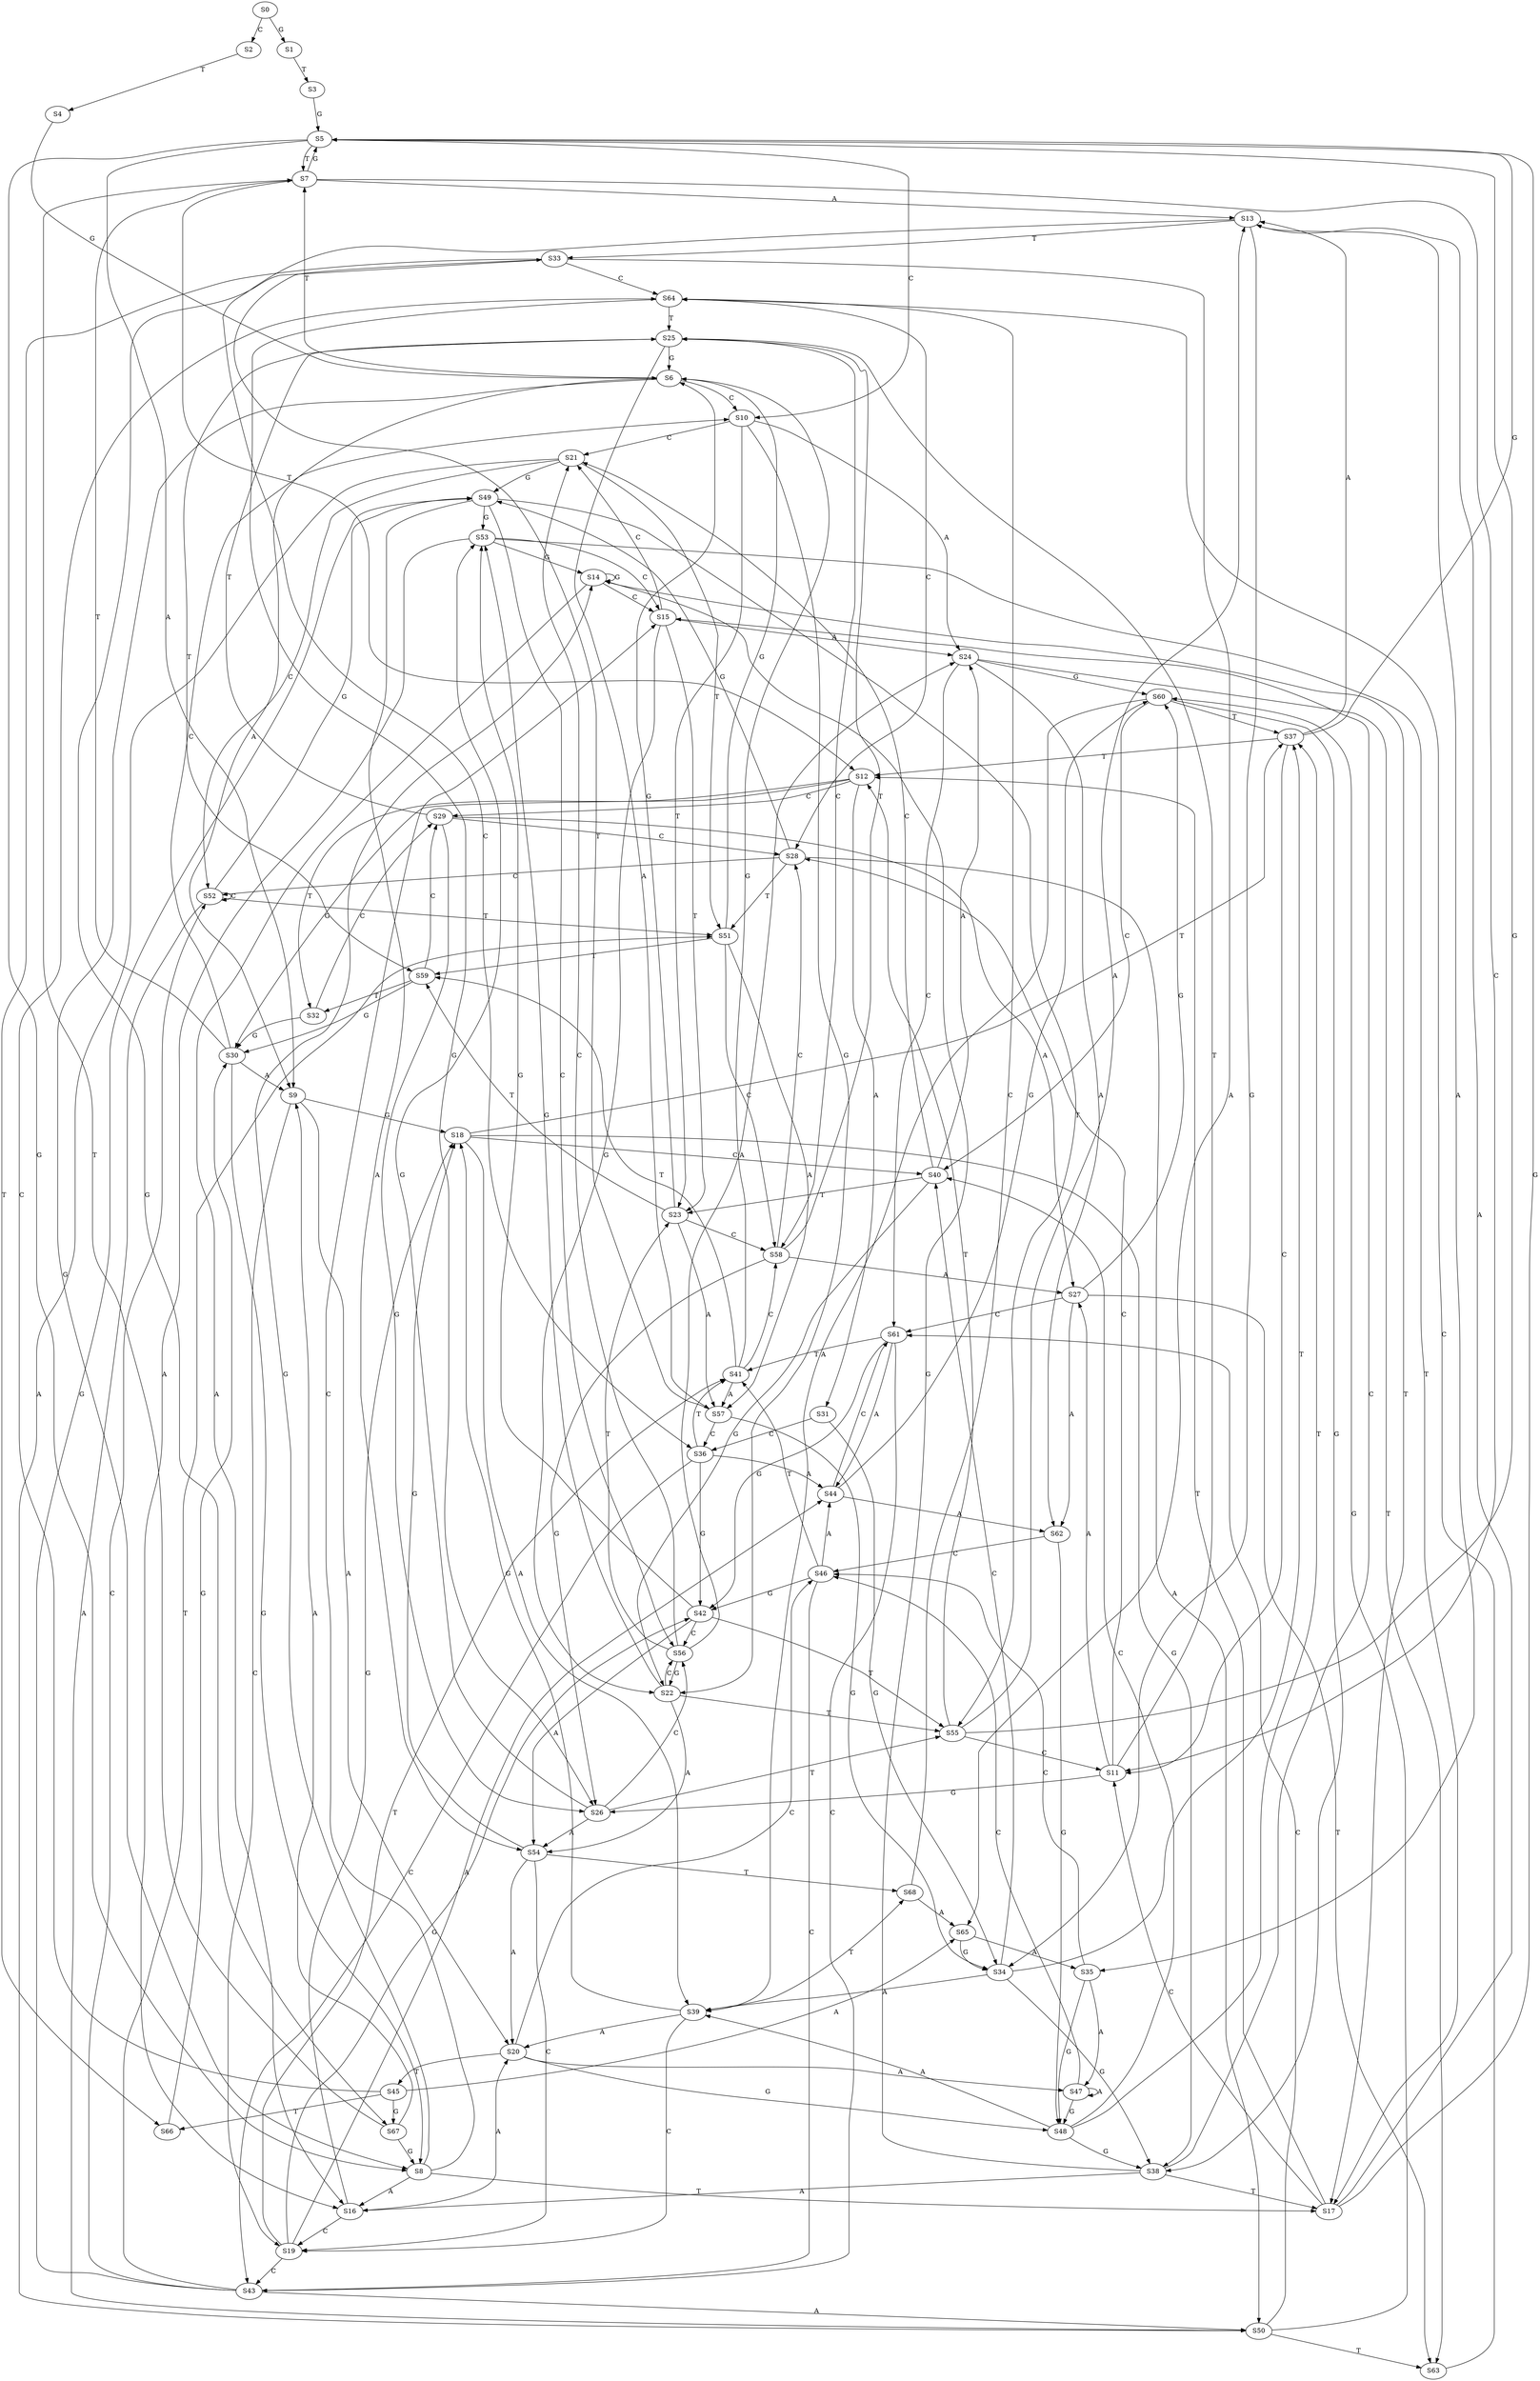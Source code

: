 strict digraph  {
	S0 -> S1 [ label = G ];
	S0 -> S2 [ label = C ];
	S1 -> S3 [ label = T ];
	S2 -> S4 [ label = T ];
	S3 -> S5 [ label = G ];
	S4 -> S6 [ label = G ];
	S5 -> S7 [ label = T ];
	S5 -> S8 [ label = G ];
	S5 -> S9 [ label = A ];
	S5 -> S10 [ label = C ];
	S6 -> S9 [ label = A ];
	S6 -> S10 [ label = C ];
	S6 -> S8 [ label = G ];
	S6 -> S7 [ label = T ];
	S7 -> S11 [ label = C ];
	S7 -> S12 [ label = T ];
	S7 -> S5 [ label = G ];
	S7 -> S13 [ label = A ];
	S8 -> S14 [ label = G ];
	S8 -> S15 [ label = C ];
	S8 -> S16 [ label = A ];
	S8 -> S17 [ label = T ];
	S9 -> S18 [ label = G ];
	S9 -> S19 [ label = C ];
	S9 -> S20 [ label = A ];
	S10 -> S21 [ label = C ];
	S10 -> S22 [ label = G ];
	S10 -> S23 [ label = T ];
	S10 -> S24 [ label = A ];
	S11 -> S25 [ label = T ];
	S11 -> S26 [ label = G ];
	S11 -> S27 [ label = A ];
	S11 -> S28 [ label = C ];
	S12 -> S29 [ label = C ];
	S12 -> S30 [ label = G ];
	S12 -> S31 [ label = A ];
	S12 -> S32 [ label = T ];
	S13 -> S33 [ label = T ];
	S13 -> S34 [ label = G ];
	S13 -> S35 [ label = A ];
	S13 -> S36 [ label = C ];
	S14 -> S17 [ label = T ];
	S14 -> S15 [ label = C ];
	S14 -> S14 [ label = G ];
	S14 -> S16 [ label = A ];
	S15 -> S23 [ label = T ];
	S15 -> S21 [ label = C ];
	S15 -> S24 [ label = A ];
	S15 -> S22 [ label = G ];
	S16 -> S20 [ label = A ];
	S16 -> S18 [ label = G ];
	S16 -> S19 [ label = C ];
	S17 -> S13 [ label = A ];
	S17 -> S11 [ label = C ];
	S17 -> S5 [ label = G ];
	S17 -> S12 [ label = T ];
	S18 -> S37 [ label = T ];
	S18 -> S38 [ label = G ];
	S18 -> S39 [ label = A ];
	S18 -> S40 [ label = C ];
	S19 -> S41 [ label = T ];
	S19 -> S42 [ label = G ];
	S19 -> S43 [ label = C ];
	S19 -> S44 [ label = A ];
	S20 -> S45 [ label = T ];
	S20 -> S46 [ label = C ];
	S20 -> S47 [ label = A ];
	S20 -> S48 [ label = G ];
	S21 -> S49 [ label = G ];
	S21 -> S50 [ label = A ];
	S21 -> S51 [ label = T ];
	S21 -> S52 [ label = C ];
	S22 -> S53 [ label = G ];
	S22 -> S54 [ label = A ];
	S22 -> S55 [ label = T ];
	S22 -> S56 [ label = C ];
	S23 -> S57 [ label = A ];
	S23 -> S58 [ label = C ];
	S23 -> S59 [ label = T ];
	S23 -> S6 [ label = G ];
	S24 -> S60 [ label = G ];
	S24 -> S61 [ label = C ];
	S24 -> S62 [ label = A ];
	S24 -> S63 [ label = T ];
	S25 -> S6 [ label = G ];
	S25 -> S58 [ label = C ];
	S25 -> S57 [ label = A ];
	S25 -> S59 [ label = T ];
	S26 -> S53 [ label = G ];
	S26 -> S55 [ label = T ];
	S26 -> S56 [ label = C ];
	S26 -> S54 [ label = A ];
	S27 -> S63 [ label = T ];
	S27 -> S61 [ label = C ];
	S27 -> S62 [ label = A ];
	S27 -> S60 [ label = G ];
	S28 -> S52 [ label = C ];
	S28 -> S50 [ label = A ];
	S28 -> S51 [ label = T ];
	S28 -> S49 [ label = G ];
	S29 -> S27 [ label = A ];
	S29 -> S28 [ label = C ];
	S29 -> S26 [ label = G ];
	S29 -> S25 [ label = T ];
	S30 -> S8 [ label = G ];
	S30 -> S10 [ label = C ];
	S30 -> S7 [ label = T ];
	S30 -> S9 [ label = A ];
	S31 -> S36 [ label = C ];
	S31 -> S34 [ label = G ];
	S32 -> S30 [ label = G ];
	S32 -> S29 [ label = C ];
	S33 -> S64 [ label = C ];
	S33 -> S65 [ label = A ];
	S33 -> S66 [ label = T ];
	S33 -> S67 [ label = G ];
	S34 -> S37 [ label = T ];
	S34 -> S39 [ label = A ];
	S34 -> S40 [ label = C ];
	S34 -> S38 [ label = G ];
	S35 -> S48 [ label = G ];
	S35 -> S47 [ label = A ];
	S35 -> S46 [ label = C ];
	S36 -> S42 [ label = G ];
	S36 -> S41 [ label = T ];
	S36 -> S43 [ label = C ];
	S36 -> S44 [ label = A ];
	S37 -> S13 [ label = A ];
	S37 -> S11 [ label = C ];
	S37 -> S5 [ label = G ];
	S37 -> S12 [ label = T ];
	S38 -> S16 [ label = A ];
	S38 -> S14 [ label = G ];
	S38 -> S17 [ label = T ];
	S38 -> S15 [ label = C ];
	S39 -> S20 [ label = A ];
	S39 -> S19 [ label = C ];
	S39 -> S68 [ label = T ];
	S39 -> S18 [ label = G ];
	S40 -> S21 [ label = C ];
	S40 -> S24 [ label = A ];
	S40 -> S22 [ label = G ];
	S40 -> S23 [ label = T ];
	S41 -> S57 [ label = A ];
	S41 -> S58 [ label = C ];
	S41 -> S59 [ label = T ];
	S41 -> S6 [ label = G ];
	S42 -> S53 [ label = G ];
	S42 -> S54 [ label = A ];
	S42 -> S55 [ label = T ];
	S42 -> S56 [ label = C ];
	S43 -> S52 [ label = C ];
	S43 -> S50 [ label = A ];
	S43 -> S51 [ label = T ];
	S43 -> S49 [ label = G ];
	S44 -> S60 [ label = G ];
	S44 -> S61 [ label = C ];
	S44 -> S62 [ label = A ];
	S45 -> S65 [ label = A ];
	S45 -> S64 [ label = C ];
	S45 -> S67 [ label = G ];
	S45 -> S66 [ label = T ];
	S46 -> S44 [ label = A ];
	S46 -> S43 [ label = C ];
	S46 -> S42 [ label = G ];
	S46 -> S41 [ label = T ];
	S47 -> S48 [ label = G ];
	S47 -> S46 [ label = C ];
	S47 -> S47 [ label = A ];
	S48 -> S37 [ label = T ];
	S48 -> S39 [ label = A ];
	S48 -> S40 [ label = C ];
	S48 -> S38 [ label = G ];
	S49 -> S54 [ label = A ];
	S49 -> S53 [ label = G ];
	S49 -> S55 [ label = T ];
	S49 -> S56 [ label = C ];
	S50 -> S60 [ label = G ];
	S50 -> S63 [ label = T ];
	S50 -> S61 [ label = C ];
	S51 -> S6 [ label = G ];
	S51 -> S58 [ label = C ];
	S51 -> S59 [ label = T ];
	S51 -> S57 [ label = A ];
	S52 -> S49 [ label = G ];
	S52 -> S52 [ label = C ];
	S52 -> S50 [ label = A ];
	S52 -> S51 [ label = T ];
	S53 -> S16 [ label = A ];
	S53 -> S14 [ label = G ];
	S53 -> S15 [ label = C ];
	S53 -> S17 [ label = T ];
	S54 -> S20 [ label = A ];
	S54 -> S19 [ label = C ];
	S54 -> S18 [ label = G ];
	S54 -> S68 [ label = T ];
	S55 -> S11 [ label = C ];
	S55 -> S13 [ label = A ];
	S55 -> S5 [ label = G ];
	S55 -> S12 [ label = T ];
	S56 -> S22 [ label = G ];
	S56 -> S23 [ label = T ];
	S56 -> S21 [ label = C ];
	S56 -> S24 [ label = A ];
	S57 -> S34 [ label = G ];
	S57 -> S33 [ label = T ];
	S57 -> S36 [ label = C ];
	S58 -> S25 [ label = T ];
	S58 -> S26 [ label = G ];
	S58 -> S28 [ label = C ];
	S58 -> S27 [ label = A ];
	S59 -> S29 [ label = C ];
	S59 -> S32 [ label = T ];
	S59 -> S30 [ label = G ];
	S60 -> S38 [ label = G ];
	S60 -> S37 [ label = T ];
	S60 -> S39 [ label = A ];
	S60 -> S40 [ label = C ];
	S61 -> S41 [ label = T ];
	S61 -> S42 [ label = G ];
	S61 -> S44 [ label = A ];
	S61 -> S43 [ label = C ];
	S62 -> S48 [ label = G ];
	S62 -> S46 [ label = C ];
	S63 -> S64 [ label = C ];
	S64 -> S28 [ label = C ];
	S64 -> S26 [ label = G ];
	S64 -> S25 [ label = T ];
	S65 -> S34 [ label = G ];
	S65 -> S35 [ label = A ];
	S66 -> S30 [ label = G ];
	S67 -> S8 [ label = G ];
	S67 -> S9 [ label = A ];
	S67 -> S7 [ label = T ];
	S68 -> S65 [ label = A ];
	S68 -> S64 [ label = C ];
}

